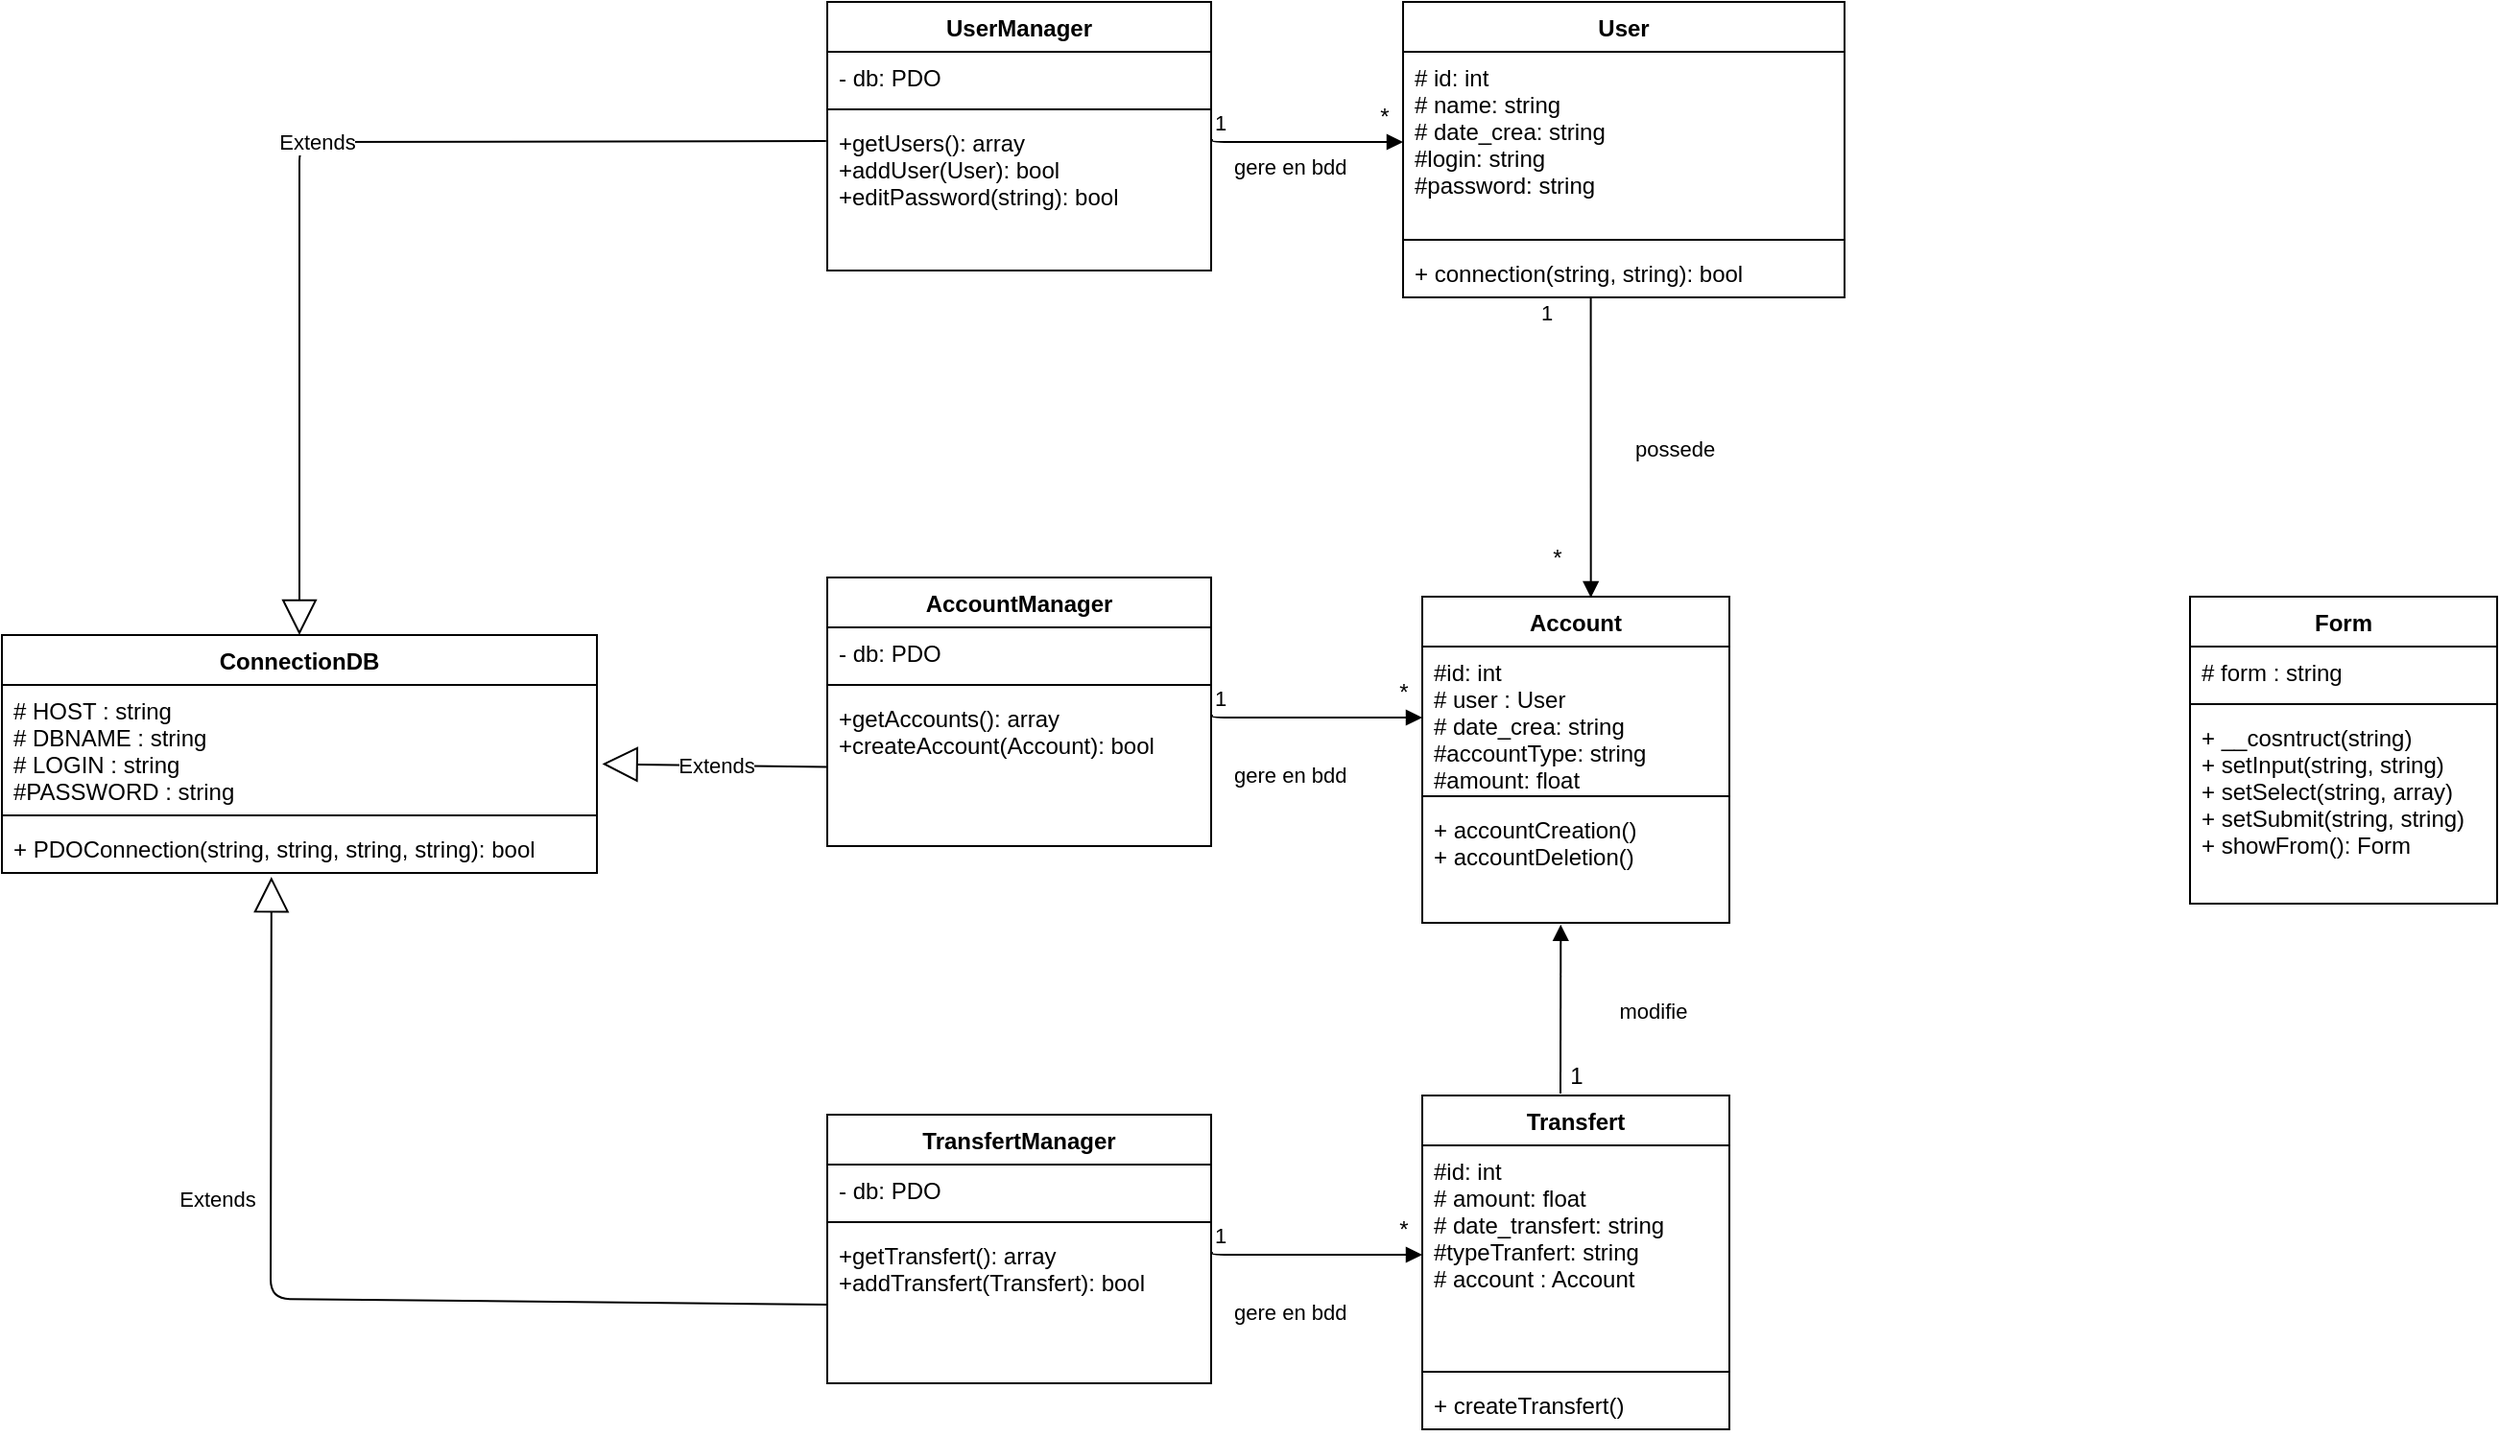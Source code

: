 <mxfile version="13.8.0" type="github">
  <diagram name="Page-1" id="c4acf3e9-155e-7222-9cf6-157b1a14988f">
    <mxGraphModel dx="2031" dy="1143" grid="1" gridSize="10" guides="1" tooltips="1" connect="1" arrows="1" fold="1" page="1" pageScale="1" pageWidth="1600" pageHeight="1200" background="#ffffff" math="0" shadow="0">
      <root>
        <mxCell id="0" />
        <mxCell id="1" parent="0" />
        <mxCell id="cSjZzO5T-JwvqF1p5DjX-15" value="gere en bdd" style="endArrow=block;endFill=1;html=1;edgeStyle=orthogonalEdgeStyle;align=left;verticalAlign=top;exitX=1.002;exitY=0.143;exitDx=0;exitDy=0;exitPerimeter=0;entryX=0;entryY=0.5;entryDx=0;entryDy=0;" parent="1" source="cSjZzO5T-JwvqF1p5DjX-12" target="cSjZzO5T-JwvqF1p5DjX-6" edge="1">
          <mxGeometry x="-0.778" relative="1" as="geometry">
            <mxPoint x="840" y="160" as="sourcePoint" />
            <mxPoint x="1000" y="160" as="targetPoint" />
            <Array as="points">
              <mxPoint x="830" y="163" />
            </Array>
            <mxPoint as="offset" />
          </mxGeometry>
        </mxCell>
        <mxCell id="cSjZzO5T-JwvqF1p5DjX-16" value="1" style="edgeLabel;resizable=0;html=1;align=left;verticalAlign=bottom;" parent="cSjZzO5T-JwvqF1p5DjX-15" connectable="0" vertex="1">
          <mxGeometry x="-1" relative="1" as="geometry" />
        </mxCell>
        <mxCell id="cSjZzO5T-JwvqF1p5DjX-22" value="gere en bdd" style="endArrow=block;endFill=1;html=1;edgeStyle=orthogonalEdgeStyle;align=left;verticalAlign=top;exitX=1.002;exitY=0.143;exitDx=0;exitDy=0;exitPerimeter=0;entryX=0;entryY=0.5;entryDx=0;entryDy=0;" parent="1" source="cSjZzO5T-JwvqF1p5DjX-21" target="cSjZzO5T-JwvqF1p5DjX-26" edge="1">
          <mxGeometry x="-0.798" y="-17" relative="1" as="geometry">
            <mxPoint x="840" y="460" as="sourcePoint" />
            <mxPoint x="1000" y="460" as="targetPoint" />
            <Array as="points">
              <mxPoint x="830" y="463" />
            </Array>
            <mxPoint as="offset" />
          </mxGeometry>
        </mxCell>
        <mxCell id="cSjZzO5T-JwvqF1p5DjX-23" value="1" style="edgeLabel;resizable=0;html=1;align=left;verticalAlign=bottom;" parent="cSjZzO5T-JwvqF1p5DjX-22" connectable="0" vertex="1">
          <mxGeometry x="-1" relative="1" as="geometry" />
        </mxCell>
        <mxCell id="cSjZzO5T-JwvqF1p5DjX-24" value="*" style="text;html=1;align=center;verticalAlign=middle;resizable=0;points=[];autosize=1;" parent="1" vertex="1">
          <mxGeometry x="910" y="140" width="20" height="20" as="geometry" />
        </mxCell>
        <mxCell id="cSjZzO5T-JwvqF1p5DjX-29" value="*" style="text;html=1;align=center;verticalAlign=middle;resizable=0;points=[];autosize=1;" parent="1" vertex="1">
          <mxGeometry x="920" y="440" width="20" height="20" as="geometry" />
        </mxCell>
        <mxCell id="cSjZzO5T-JwvqF1p5DjX-30" value="possede" style="endArrow=block;endFill=1;html=1;edgeStyle=orthogonalEdgeStyle;align=left;verticalAlign=top;entryX=0.549;entryY=0.003;entryDx=0;entryDy=0;entryPerimeter=0;" parent="1" source="cSjZzO5T-JwvqF1p5DjX-8" target="cSjZzO5T-JwvqF1p5DjX-25" edge="1">
          <mxGeometry x="-0.155" y="21" relative="1" as="geometry">
            <mxPoint x="1028" y="260" as="sourcePoint" />
            <mxPoint x="1110" y="330" as="targetPoint" />
            <mxPoint as="offset" />
            <Array as="points">
              <mxPoint x="1028" y="270" />
            </Array>
          </mxGeometry>
        </mxCell>
        <mxCell id="cSjZzO5T-JwvqF1p5DjX-32" value="1" style="edgeLabel;resizable=0;html=1;align=left;verticalAlign=bottom;" parent="1" connectable="0" vertex="1">
          <mxGeometry x="1000.0" y="260.0" as="geometry" />
        </mxCell>
        <mxCell id="cSjZzO5T-JwvqF1p5DjX-33" value="*" style="text;html=1;align=center;verticalAlign=middle;resizable=0;points=[];autosize=1;" parent="1" vertex="1">
          <mxGeometry x="1000" y="370" width="20" height="20" as="geometry" />
        </mxCell>
        <mxCell id="cSjZzO5T-JwvqF1p5DjX-41" value="gere en bdd" style="endArrow=block;endFill=1;html=1;edgeStyle=orthogonalEdgeStyle;align=left;verticalAlign=top;exitX=1.002;exitY=0.143;exitDx=0;exitDy=0;exitPerimeter=0;entryX=0;entryY=0.5;entryDx=0;entryDy=0;" parent="1" source="cSjZzO5T-JwvqF1p5DjX-47" target="cSjZzO5T-JwvqF1p5DjX-49" edge="1">
          <mxGeometry x="-0.798" y="-17" relative="1" as="geometry">
            <mxPoint x="840" y="740" as="sourcePoint" />
            <mxPoint x="1000" y="740" as="targetPoint" />
            <Array as="points">
              <mxPoint x="830" y="743" />
            </Array>
            <mxPoint as="offset" />
          </mxGeometry>
        </mxCell>
        <mxCell id="cSjZzO5T-JwvqF1p5DjX-42" value="1" style="edgeLabel;resizable=0;html=1;align=left;verticalAlign=bottom;" parent="cSjZzO5T-JwvqF1p5DjX-41" connectable="0" vertex="1">
          <mxGeometry x="-1" relative="1" as="geometry" />
        </mxCell>
        <mxCell id="cSjZzO5T-JwvqF1p5DjX-43" value="*" style="text;html=1;align=center;verticalAlign=middle;resizable=0;points=[];autosize=1;" parent="1" vertex="1">
          <mxGeometry x="920" y="720" width="20" height="20" as="geometry" />
        </mxCell>
        <mxCell id="cSjZzO5T-JwvqF1p5DjX-54" value="modifie" style="html=1;verticalAlign=bottom;endArrow=block;entryX=0.451;entryY=1.015;entryDx=0;entryDy=0;entryPerimeter=0;" parent="1" target="cSjZzO5T-JwvqF1p5DjX-28" edge="1">
          <mxGeometry x="-0.213" y="-48" width="80" relative="1" as="geometry">
            <mxPoint x="1012" y="659" as="sourcePoint" />
            <mxPoint x="1050" y="600" as="targetPoint" />
            <mxPoint as="offset" />
          </mxGeometry>
        </mxCell>
        <mxCell id="cSjZzO5T-JwvqF1p5DjX-55" value="1" style="text;html=1;align=center;verticalAlign=middle;resizable=0;points=[];autosize=1;" parent="1" vertex="1">
          <mxGeometry x="1010" y="640" width="20" height="20" as="geometry" />
        </mxCell>
        <mxCell id="cSjZzO5T-JwvqF1p5DjX-9" value="UserManager&#xa;" style="swimlane;fontStyle=1;align=center;verticalAlign=top;childLayout=stackLayout;horizontal=1;startSize=26;horizontalStack=0;resizeParent=1;resizeParentMax=0;resizeLast=0;collapsible=1;marginBottom=0;" parent="1" vertex="1">
          <mxGeometry x="630" y="90" width="200" height="140" as="geometry" />
        </mxCell>
        <mxCell id="cSjZzO5T-JwvqF1p5DjX-10" value="- db: PDO" style="text;strokeColor=none;fillColor=none;align=left;verticalAlign=top;spacingLeft=4;spacingRight=4;overflow=hidden;rotatable=0;points=[[0,0.5],[1,0.5]];portConstraint=eastwest;" parent="cSjZzO5T-JwvqF1p5DjX-9" vertex="1">
          <mxGeometry y="26" width="200" height="26" as="geometry" />
        </mxCell>
        <mxCell id="cSjZzO5T-JwvqF1p5DjX-11" value="" style="line;strokeWidth=1;fillColor=none;align=left;verticalAlign=middle;spacingTop=-1;spacingLeft=3;spacingRight=3;rotatable=0;labelPosition=right;points=[];portConstraint=eastwest;" parent="cSjZzO5T-JwvqF1p5DjX-9" vertex="1">
          <mxGeometry y="52" width="200" height="8" as="geometry" />
        </mxCell>
        <mxCell id="cSjZzO5T-JwvqF1p5DjX-12" value="+getUsers(): array&#xa;+addUser(User): bool&#xa;+editPassword(string): bool" style="text;strokeColor=none;fillColor=none;align=left;verticalAlign=top;spacingLeft=4;spacingRight=4;overflow=hidden;rotatable=0;points=[[0,0.5],[1,0.5]];portConstraint=eastwest;" parent="cSjZzO5T-JwvqF1p5DjX-9" vertex="1">
          <mxGeometry y="60" width="200" height="80" as="geometry" />
        </mxCell>
        <mxCell id="cSjZzO5T-JwvqF1p5DjX-5" value="User" style="swimlane;fontStyle=1;align=center;verticalAlign=top;childLayout=stackLayout;horizontal=1;startSize=26;horizontalStack=0;resizeParent=1;resizeParentMax=0;resizeLast=0;collapsible=1;marginBottom=0;" parent="1" vertex="1">
          <mxGeometry x="930" y="90" width="230" height="154" as="geometry" />
        </mxCell>
        <mxCell id="cSjZzO5T-JwvqF1p5DjX-6" value="# id: int&#xa;# name: string&#xa;# date_crea: string&#xa;#login: string&#xa;#password: string" style="text;strokeColor=none;fillColor=none;align=left;verticalAlign=top;spacingLeft=4;spacingRight=4;overflow=hidden;rotatable=0;points=[[0,0.5],[1,0.5]];portConstraint=eastwest;" parent="cSjZzO5T-JwvqF1p5DjX-5" vertex="1">
          <mxGeometry y="26" width="230" height="94" as="geometry" />
        </mxCell>
        <mxCell id="cSjZzO5T-JwvqF1p5DjX-7" value="" style="line;strokeWidth=1;fillColor=none;align=left;verticalAlign=middle;spacingTop=-1;spacingLeft=3;spacingRight=3;rotatable=0;labelPosition=right;points=[];portConstraint=eastwest;" parent="cSjZzO5T-JwvqF1p5DjX-5" vertex="1">
          <mxGeometry y="120" width="230" height="8" as="geometry" />
        </mxCell>
        <mxCell id="cSjZzO5T-JwvqF1p5DjX-8" value="+ connection(string, string): bool" style="text;strokeColor=none;fillColor=none;align=left;verticalAlign=top;spacingLeft=4;spacingRight=4;overflow=hidden;rotatable=0;points=[[0,0.5],[1,0.5]];portConstraint=eastwest;" parent="cSjZzO5T-JwvqF1p5DjX-5" vertex="1">
          <mxGeometry y="128" width="230" height="26" as="geometry" />
        </mxCell>
        <mxCell id="cSjZzO5T-JwvqF1p5DjX-18" value="AccountManager&#xa;" style="swimlane;fontStyle=1;align=center;verticalAlign=top;childLayout=stackLayout;horizontal=1;startSize=26;horizontalStack=0;resizeParent=1;resizeParentMax=0;resizeLast=0;collapsible=1;marginBottom=0;" parent="1" vertex="1">
          <mxGeometry x="630" y="390" width="200" height="140" as="geometry" />
        </mxCell>
        <mxCell id="cSjZzO5T-JwvqF1p5DjX-19" value="- db: PDO" style="text;strokeColor=none;fillColor=none;align=left;verticalAlign=top;spacingLeft=4;spacingRight=4;overflow=hidden;rotatable=0;points=[[0,0.5],[1,0.5]];portConstraint=eastwest;" parent="cSjZzO5T-JwvqF1p5DjX-18" vertex="1">
          <mxGeometry y="26" width="200" height="26" as="geometry" />
        </mxCell>
        <mxCell id="cSjZzO5T-JwvqF1p5DjX-20" value="" style="line;strokeWidth=1;fillColor=none;align=left;verticalAlign=middle;spacingTop=-1;spacingLeft=3;spacingRight=3;rotatable=0;labelPosition=right;points=[];portConstraint=eastwest;" parent="cSjZzO5T-JwvqF1p5DjX-18" vertex="1">
          <mxGeometry y="52" width="200" height="8" as="geometry" />
        </mxCell>
        <mxCell id="cSjZzO5T-JwvqF1p5DjX-21" value="+getAccounts(): array&#xa;+createAccount(Account): bool&#xa;" style="text;strokeColor=none;fillColor=none;align=left;verticalAlign=top;spacingLeft=4;spacingRight=4;overflow=hidden;rotatable=0;points=[[0,0.5],[1,0.5]];portConstraint=eastwest;" parent="cSjZzO5T-JwvqF1p5DjX-18" vertex="1">
          <mxGeometry y="60" width="200" height="80" as="geometry" />
        </mxCell>
        <mxCell id="cSjZzO5T-JwvqF1p5DjX-44" value="TransfertManager&#xa;" style="swimlane;fontStyle=1;align=center;verticalAlign=top;childLayout=stackLayout;horizontal=1;startSize=26;horizontalStack=0;resizeParent=1;resizeParentMax=0;resizeLast=0;collapsible=1;marginBottom=0;" parent="1" vertex="1">
          <mxGeometry x="630" y="670" width="200" height="140" as="geometry" />
        </mxCell>
        <mxCell id="cSjZzO5T-JwvqF1p5DjX-45" value="- db: PDO" style="text;strokeColor=none;fillColor=none;align=left;verticalAlign=top;spacingLeft=4;spacingRight=4;overflow=hidden;rotatable=0;points=[[0,0.5],[1,0.5]];portConstraint=eastwest;" parent="cSjZzO5T-JwvqF1p5DjX-44" vertex="1">
          <mxGeometry y="26" width="200" height="26" as="geometry" />
        </mxCell>
        <mxCell id="cSjZzO5T-JwvqF1p5DjX-46" value="" style="line;strokeWidth=1;fillColor=none;align=left;verticalAlign=middle;spacingTop=-1;spacingLeft=3;spacingRight=3;rotatable=0;labelPosition=right;points=[];portConstraint=eastwest;" parent="cSjZzO5T-JwvqF1p5DjX-44" vertex="1">
          <mxGeometry y="52" width="200" height="8" as="geometry" />
        </mxCell>
        <mxCell id="cSjZzO5T-JwvqF1p5DjX-47" value="+getTransfert(): array&#xa;+addTransfert(Transfert): bool&#xa;" style="text;strokeColor=none;fillColor=none;align=left;verticalAlign=top;spacingLeft=4;spacingRight=4;overflow=hidden;rotatable=0;points=[[0,0.5],[1,0.5]];portConstraint=eastwest;" parent="cSjZzO5T-JwvqF1p5DjX-44" vertex="1">
          <mxGeometry y="60" width="200" height="80" as="geometry" />
        </mxCell>
        <mxCell id="cSjZzO5T-JwvqF1p5DjX-48" value="Transfert" style="swimlane;fontStyle=1;align=center;verticalAlign=top;childLayout=stackLayout;horizontal=1;startSize=26;horizontalStack=0;resizeParent=1;resizeParentMax=0;resizeLast=0;collapsible=1;marginBottom=0;" parent="1" vertex="1">
          <mxGeometry x="940" y="660" width="160" height="174" as="geometry" />
        </mxCell>
        <mxCell id="cSjZzO5T-JwvqF1p5DjX-49" value="#id: int&#xa;# amount: float&#xa;# date_transfert: string&#xa;#typeTranfert: string&#xa;# account : Account" style="text;strokeColor=none;fillColor=none;align=left;verticalAlign=top;spacingLeft=4;spacingRight=4;overflow=hidden;rotatable=0;points=[[0,0.5],[1,0.5]];portConstraint=eastwest;" parent="cSjZzO5T-JwvqF1p5DjX-48" vertex="1">
          <mxGeometry y="26" width="160" height="114" as="geometry" />
        </mxCell>
        <mxCell id="cSjZzO5T-JwvqF1p5DjX-50" value="" style="line;strokeWidth=1;fillColor=none;align=left;verticalAlign=middle;spacingTop=-1;spacingLeft=3;spacingRight=3;rotatable=0;labelPosition=right;points=[];portConstraint=eastwest;" parent="cSjZzO5T-JwvqF1p5DjX-48" vertex="1">
          <mxGeometry y="140" width="160" height="8" as="geometry" />
        </mxCell>
        <mxCell id="cSjZzO5T-JwvqF1p5DjX-51" value="+ createTransfert()" style="text;strokeColor=none;fillColor=none;align=left;verticalAlign=top;spacingLeft=4;spacingRight=4;overflow=hidden;rotatable=0;points=[[0,0.5],[1,0.5]];portConstraint=eastwest;" parent="cSjZzO5T-JwvqF1p5DjX-48" vertex="1">
          <mxGeometry y="148" width="160" height="26" as="geometry" />
        </mxCell>
        <mxCell id="P_I4Zois3Prjh5KEMK5K-5" value="Extends" style="endArrow=block;endSize=16;endFill=0;html=1;entryX=1.009;entryY=0.644;entryDx=0;entryDy=0;entryPerimeter=0;" edge="1" parent="1" source="cSjZzO5T-JwvqF1p5DjX-21" target="P_I4Zois3Prjh5KEMK5K-2">
          <mxGeometry width="160" relative="1" as="geometry">
            <mxPoint x="390" y="570" as="sourcePoint" />
            <mxPoint x="550" y="570" as="targetPoint" />
          </mxGeometry>
        </mxCell>
        <mxCell id="P_I4Zois3Prjh5KEMK5K-6" value="Extends" style="endArrow=block;endSize=16;endFill=0;html=1;entryX=0.5;entryY=0;entryDx=0;entryDy=0;exitX=-0.003;exitY=0.157;exitDx=0;exitDy=0;exitPerimeter=0;" edge="1" parent="1" source="cSjZzO5T-JwvqF1p5DjX-12" target="P_I4Zois3Prjh5KEMK5K-1">
          <mxGeometry width="160" relative="1" as="geometry">
            <mxPoint x="360" y="159.41" as="sourcePoint" />
            <mxPoint x="520" y="159.41" as="targetPoint" />
            <Array as="points">
              <mxPoint x="355" y="163" />
            </Array>
          </mxGeometry>
        </mxCell>
        <mxCell id="P_I4Zois3Prjh5KEMK5K-7" value="Extends" style="endArrow=block;endSize=16;endFill=0;html=1;entryX=0.453;entryY=1.079;entryDx=0;entryDy=0;entryPerimeter=0;" edge="1" parent="1" source="cSjZzO5T-JwvqF1p5DjX-47" target="P_I4Zois3Prjh5KEMK5K-4">
          <mxGeometry x="0.125" y="-36" width="160" relative="1" as="geometry">
            <mxPoint x="360" y="760" as="sourcePoint" />
            <mxPoint x="520" y="760" as="targetPoint" />
            <Array as="points">
              <mxPoint x="340" y="766" />
            </Array>
            <mxPoint x="-31" y="-16" as="offset" />
          </mxGeometry>
        </mxCell>
        <mxCell id="cSjZzO5T-JwvqF1p5DjX-25" value="Account&#xa;" style="swimlane;fontStyle=1;align=center;verticalAlign=top;childLayout=stackLayout;horizontal=1;startSize=26;horizontalStack=0;resizeParent=1;resizeParentMax=0;resizeLast=0;collapsible=1;marginBottom=0;" parent="1" vertex="1">
          <mxGeometry x="940" y="400" width="160" height="170" as="geometry" />
        </mxCell>
        <mxCell id="cSjZzO5T-JwvqF1p5DjX-26" value="#id: int&#xa;# user : User&#xa;# date_crea: string&#xa;#accountType: string&#xa;#amount: float" style="text;strokeColor=none;fillColor=none;align=left;verticalAlign=top;spacingLeft=4;spacingRight=4;overflow=hidden;rotatable=0;points=[[0,0.5],[1,0.5]];portConstraint=eastwest;" parent="cSjZzO5T-JwvqF1p5DjX-25" vertex="1">
          <mxGeometry y="26" width="160" height="74" as="geometry" />
        </mxCell>
        <mxCell id="cSjZzO5T-JwvqF1p5DjX-27" value="" style="line;strokeWidth=1;fillColor=none;align=left;verticalAlign=middle;spacingTop=-1;spacingLeft=3;spacingRight=3;rotatable=0;labelPosition=right;points=[];portConstraint=eastwest;" parent="cSjZzO5T-JwvqF1p5DjX-25" vertex="1">
          <mxGeometry y="100" width="160" height="8" as="geometry" />
        </mxCell>
        <mxCell id="cSjZzO5T-JwvqF1p5DjX-28" value="+ accountCreation()&#xa;+ accountDeletion()" style="text;strokeColor=none;fillColor=none;align=left;verticalAlign=top;spacingLeft=4;spacingRight=4;overflow=hidden;rotatable=0;points=[[0,0.5],[1,0.5]];portConstraint=eastwest;" parent="cSjZzO5T-JwvqF1p5DjX-25" vertex="1">
          <mxGeometry y="108" width="160" height="62" as="geometry" />
        </mxCell>
        <mxCell id="P_I4Zois3Prjh5KEMK5K-1" value="ConnectionDB" style="swimlane;fontStyle=1;align=center;verticalAlign=top;childLayout=stackLayout;horizontal=1;startSize=26;horizontalStack=0;resizeParent=1;resizeParentMax=0;resizeLast=0;collapsible=1;marginBottom=0;" vertex="1" parent="1">
          <mxGeometry x="200" y="420" width="310" height="124" as="geometry" />
        </mxCell>
        <mxCell id="P_I4Zois3Prjh5KEMK5K-2" value="# HOST : string&#xa;# DBNAME : string&#xa;# LOGIN : string&#xa;#PASSWORD : string" style="text;strokeColor=none;fillColor=none;align=left;verticalAlign=top;spacingLeft=4;spacingRight=4;overflow=hidden;rotatable=0;points=[[0,0.5],[1,0.5]];portConstraint=eastwest;" vertex="1" parent="P_I4Zois3Prjh5KEMK5K-1">
          <mxGeometry y="26" width="310" height="64" as="geometry" />
        </mxCell>
        <mxCell id="P_I4Zois3Prjh5KEMK5K-3" value="" style="line;strokeWidth=1;fillColor=none;align=left;verticalAlign=middle;spacingTop=-1;spacingLeft=3;spacingRight=3;rotatable=0;labelPosition=right;points=[];portConstraint=eastwest;" vertex="1" parent="P_I4Zois3Prjh5KEMK5K-1">
          <mxGeometry y="90" width="310" height="8" as="geometry" />
        </mxCell>
        <mxCell id="P_I4Zois3Prjh5KEMK5K-4" value="+ PDOConnection(string, string, string, string): bool" style="text;strokeColor=none;fillColor=none;align=left;verticalAlign=top;spacingLeft=4;spacingRight=4;overflow=hidden;rotatable=0;points=[[0,0.5],[1,0.5]];portConstraint=eastwest;" vertex="1" parent="P_I4Zois3Prjh5KEMK5K-1">
          <mxGeometry y="98" width="310" height="26" as="geometry" />
        </mxCell>
        <mxCell id="P_I4Zois3Prjh5KEMK5K-8" value="Form" style="swimlane;fontStyle=1;align=center;verticalAlign=top;childLayout=stackLayout;horizontal=1;startSize=26;horizontalStack=0;resizeParent=1;resizeParentMax=0;resizeLast=0;collapsible=1;marginBottom=0;" vertex="1" parent="1">
          <mxGeometry x="1340" y="400" width="160" height="160" as="geometry" />
        </mxCell>
        <mxCell id="P_I4Zois3Prjh5KEMK5K-9" value="# form : string" style="text;strokeColor=none;fillColor=none;align=left;verticalAlign=top;spacingLeft=4;spacingRight=4;overflow=hidden;rotatable=0;points=[[0,0.5],[1,0.5]];portConstraint=eastwest;" vertex="1" parent="P_I4Zois3Prjh5KEMK5K-8">
          <mxGeometry y="26" width="160" height="26" as="geometry" />
        </mxCell>
        <mxCell id="P_I4Zois3Prjh5KEMK5K-10" value="" style="line;strokeWidth=1;fillColor=none;align=left;verticalAlign=middle;spacingTop=-1;spacingLeft=3;spacingRight=3;rotatable=0;labelPosition=right;points=[];portConstraint=eastwest;" vertex="1" parent="P_I4Zois3Prjh5KEMK5K-8">
          <mxGeometry y="52" width="160" height="8" as="geometry" />
        </mxCell>
        <mxCell id="P_I4Zois3Prjh5KEMK5K-11" value="+ __cosntruct(string)&#xa;+ setInput(string, string)&#xa;+ setSelect(string, array)&#xa;+ setSubmit(string, string)&#xa;+ showFrom(): Form" style="text;strokeColor=none;fillColor=none;align=left;verticalAlign=top;spacingLeft=4;spacingRight=4;overflow=hidden;rotatable=0;points=[[0,0.5],[1,0.5]];portConstraint=eastwest;" vertex="1" parent="P_I4Zois3Prjh5KEMK5K-8">
          <mxGeometry y="60" width="160" height="100" as="geometry" />
        </mxCell>
      </root>
    </mxGraphModel>
  </diagram>
</mxfile>
